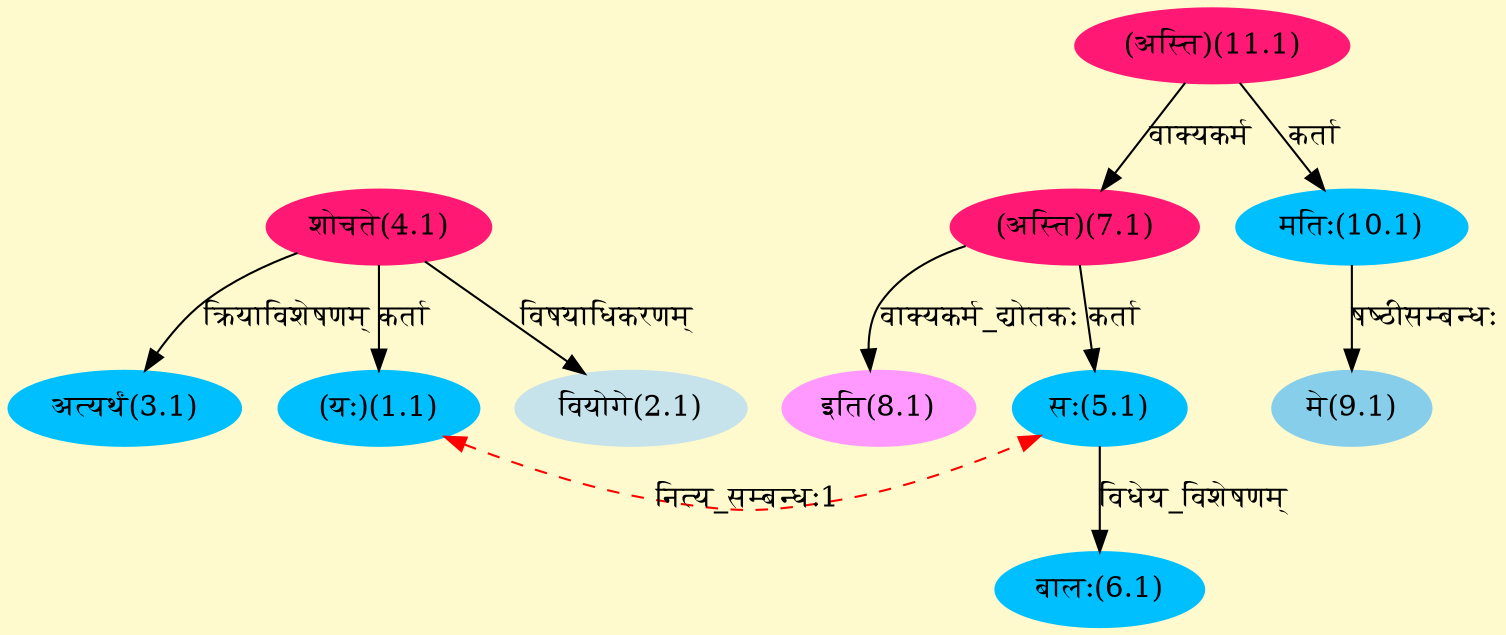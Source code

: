 digraph G{
rankdir=BT;
 compound=true;
 bgcolor="lemonchiffon1";
Node1_1 [style=filled, color="#00BFFF" label = "(यः)(1.1)"]
Node4_1 [style=filled, color="#FF1975" label = "शोचते(4.1)"]
Node5_1 [style=filled, color="#00BFFF" label = "सः(5.1)"]
Node2_1 [style=filled, color="#C6E2EB" label = "वियोगे(2.1)"]
Node3_1 [style=filled, color="#00BFFF" label = "अत्यर्थं(3.1)"]
Node [style=filled, color="" label = "()"]
Node7_1 [style=filled, color="#FF1975" label = "(अस्ति)(7.1)"]
Node6_1 [style=filled, color="#00BFFF" label = "बालः(6.1)"]
Node11_1 [style=filled, color="#FF1975" label = "(अस्ति)(11.1)"]
Node8_1 [style=filled, color="#FF99FF" label = "इति(8.1)"]
Node9_1 [style=filled, color="#87CEEB" label = "मे(9.1)"]
Node10_1 [style=filled, color="#00BFFF" label = "मतिः(10.1)"]
{rank = same; Node1_1; Node5_1;}
/* Start of Relations section */

Node1_1 -> Node4_1 [  label="कर्ता"  dir="back" ]
Node1_1 -> Node5_1 [ style=dashed color="red" label="नित्य_सम्बन्धः1"  dir="both" ]
Node2_1 -> Node4_1 [  label="विषयाधिकरणम्"  dir="back" ]
Node3_1 -> Node4_1 [  label="क्रियाविशेषणम्"  dir="back" ]
Node5_1 -> Node7_1 [  label="कर्ता"  dir="back" ]
Node6_1 -> Node5_1 [  label="विधेय_विशेषणम्"  dir="back" ]
Node7_1 -> Node11_1 [  label="वाक्यकर्म"  dir="back" ]
Node8_1 -> Node7_1 [  label="वाक्यकर्म_द्योतकः"  dir="back" ]
Node9_1 -> Node10_1 [  label="षष्ठीसम्बन्धः"  dir="back" ]
Node10_1 -> Node11_1 [  label="कर्ता"  dir="back" ]
}
